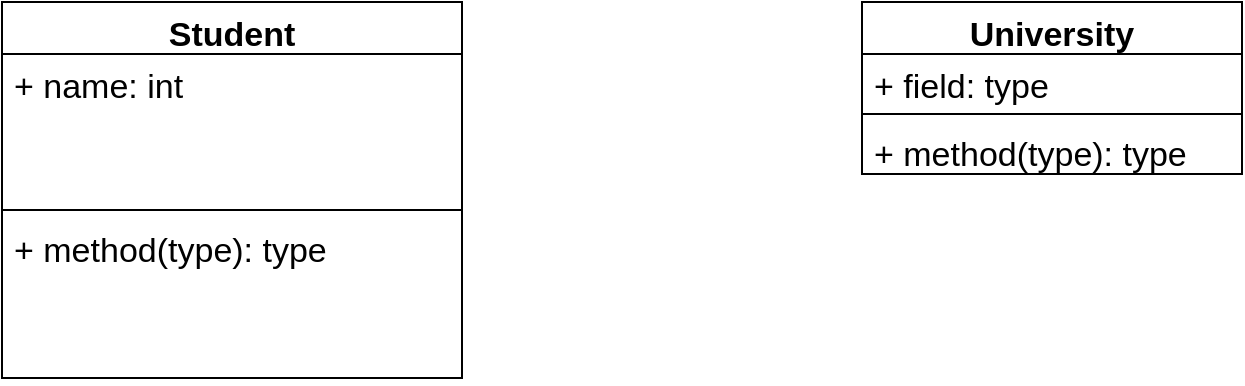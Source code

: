 <mxfile version="27.1.5">
  <diagram name="Page-1" id="2Nkzva1K4cVuqRfbs4uY">
    <mxGraphModel dx="1284" dy="588" grid="1" gridSize="10" guides="1" tooltips="1" connect="1" arrows="1" fold="1" page="1" pageScale="1" pageWidth="850" pageHeight="1100" math="0" shadow="0">
      <root>
        <mxCell id="0" />
        <mxCell id="1" parent="0" />
        <mxCell id="PgNYun0s8CIv6_MDh4ge-5" value="Student" style="swimlane;fontStyle=1;align=center;verticalAlign=top;childLayout=stackLayout;horizontal=1;startSize=26;horizontalStack=0;resizeParent=1;resizeParentMax=0;resizeLast=0;collapsible=1;marginBottom=0;whiteSpace=wrap;html=1;fontSize=17;" vertex="1" parent="1">
          <mxGeometry x="70" y="70" width="230" height="188" as="geometry" />
        </mxCell>
        <mxCell id="PgNYun0s8CIv6_MDh4ge-6" value="+ name: int&lt;div&gt;&lt;br&gt;&lt;/div&gt;" style="text;strokeColor=none;fillColor=none;align=left;verticalAlign=top;spacingLeft=4;spacingRight=4;overflow=hidden;rotatable=0;points=[[0,0.5],[1,0.5]];portConstraint=eastwest;whiteSpace=wrap;html=1;fontSize=17;" vertex="1" parent="PgNYun0s8CIv6_MDh4ge-5">
          <mxGeometry y="26" width="230" height="74" as="geometry" />
        </mxCell>
        <mxCell id="PgNYun0s8CIv6_MDh4ge-7" value="" style="line;strokeWidth=1;fillColor=none;align=left;verticalAlign=middle;spacingTop=-1;spacingLeft=3;spacingRight=3;rotatable=0;labelPosition=right;points=[];portConstraint=eastwest;strokeColor=inherit;fontSize=17;" vertex="1" parent="PgNYun0s8CIv6_MDh4ge-5">
          <mxGeometry y="100" width="230" height="8" as="geometry" />
        </mxCell>
        <mxCell id="PgNYun0s8CIv6_MDh4ge-8" value="+ method(type): type" style="text;strokeColor=none;fillColor=none;align=left;verticalAlign=top;spacingLeft=4;spacingRight=4;overflow=hidden;rotatable=0;points=[[0,0.5],[1,0.5]];portConstraint=eastwest;whiteSpace=wrap;html=1;fontSize=17;" vertex="1" parent="PgNYun0s8CIv6_MDh4ge-5">
          <mxGeometry y="108" width="230" height="80" as="geometry" />
        </mxCell>
        <mxCell id="PgNYun0s8CIv6_MDh4ge-9" value="University" style="swimlane;fontStyle=1;align=center;verticalAlign=top;childLayout=stackLayout;horizontal=1;startSize=26;horizontalStack=0;resizeParent=1;resizeParentMax=0;resizeLast=0;collapsible=1;marginBottom=0;whiteSpace=wrap;html=1;fontSize=17;" vertex="1" parent="1">
          <mxGeometry x="500" y="70" width="190" height="86" as="geometry" />
        </mxCell>
        <mxCell id="PgNYun0s8CIv6_MDh4ge-10" value="+ field: type" style="text;strokeColor=none;fillColor=none;align=left;verticalAlign=top;spacingLeft=4;spacingRight=4;overflow=hidden;rotatable=0;points=[[0,0.5],[1,0.5]];portConstraint=eastwest;whiteSpace=wrap;html=1;fontSize=17;" vertex="1" parent="PgNYun0s8CIv6_MDh4ge-9">
          <mxGeometry y="26" width="190" height="26" as="geometry" />
        </mxCell>
        <mxCell id="PgNYun0s8CIv6_MDh4ge-11" value="" style="line;strokeWidth=1;fillColor=none;align=left;verticalAlign=middle;spacingTop=-1;spacingLeft=3;spacingRight=3;rotatable=0;labelPosition=right;points=[];portConstraint=eastwest;strokeColor=inherit;fontSize=17;" vertex="1" parent="PgNYun0s8CIv6_MDh4ge-9">
          <mxGeometry y="52" width="190" height="8" as="geometry" />
        </mxCell>
        <mxCell id="PgNYun0s8CIv6_MDh4ge-12" value="+ method(type): type" style="text;strokeColor=none;fillColor=none;align=left;verticalAlign=top;spacingLeft=4;spacingRight=4;overflow=hidden;rotatable=0;points=[[0,0.5],[1,0.5]];portConstraint=eastwest;whiteSpace=wrap;html=1;fontSize=17;" vertex="1" parent="PgNYun0s8CIv6_MDh4ge-9">
          <mxGeometry y="60" width="190" height="26" as="geometry" />
        </mxCell>
      </root>
    </mxGraphModel>
  </diagram>
</mxfile>
